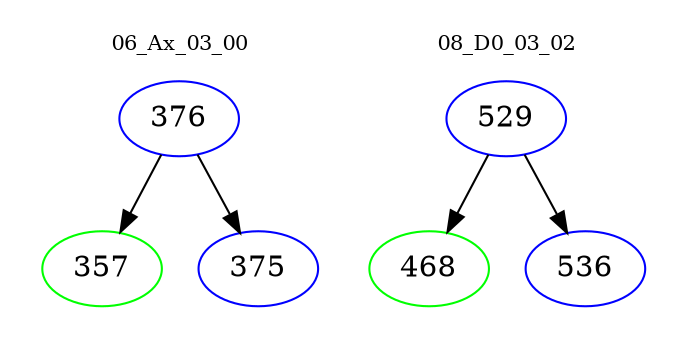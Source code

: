 digraph{
subgraph cluster_0 {
color = white
label = "06_Ax_03_00";
fontsize=10;
T0_376 [label="376", color="blue"]
T0_376 -> T0_357 [color="black"]
T0_357 [label="357", color="green"]
T0_376 -> T0_375 [color="black"]
T0_375 [label="375", color="blue"]
}
subgraph cluster_1 {
color = white
label = "08_D0_03_02";
fontsize=10;
T1_529 [label="529", color="blue"]
T1_529 -> T1_468 [color="black"]
T1_468 [label="468", color="green"]
T1_529 -> T1_536 [color="black"]
T1_536 [label="536", color="blue"]
}
}
